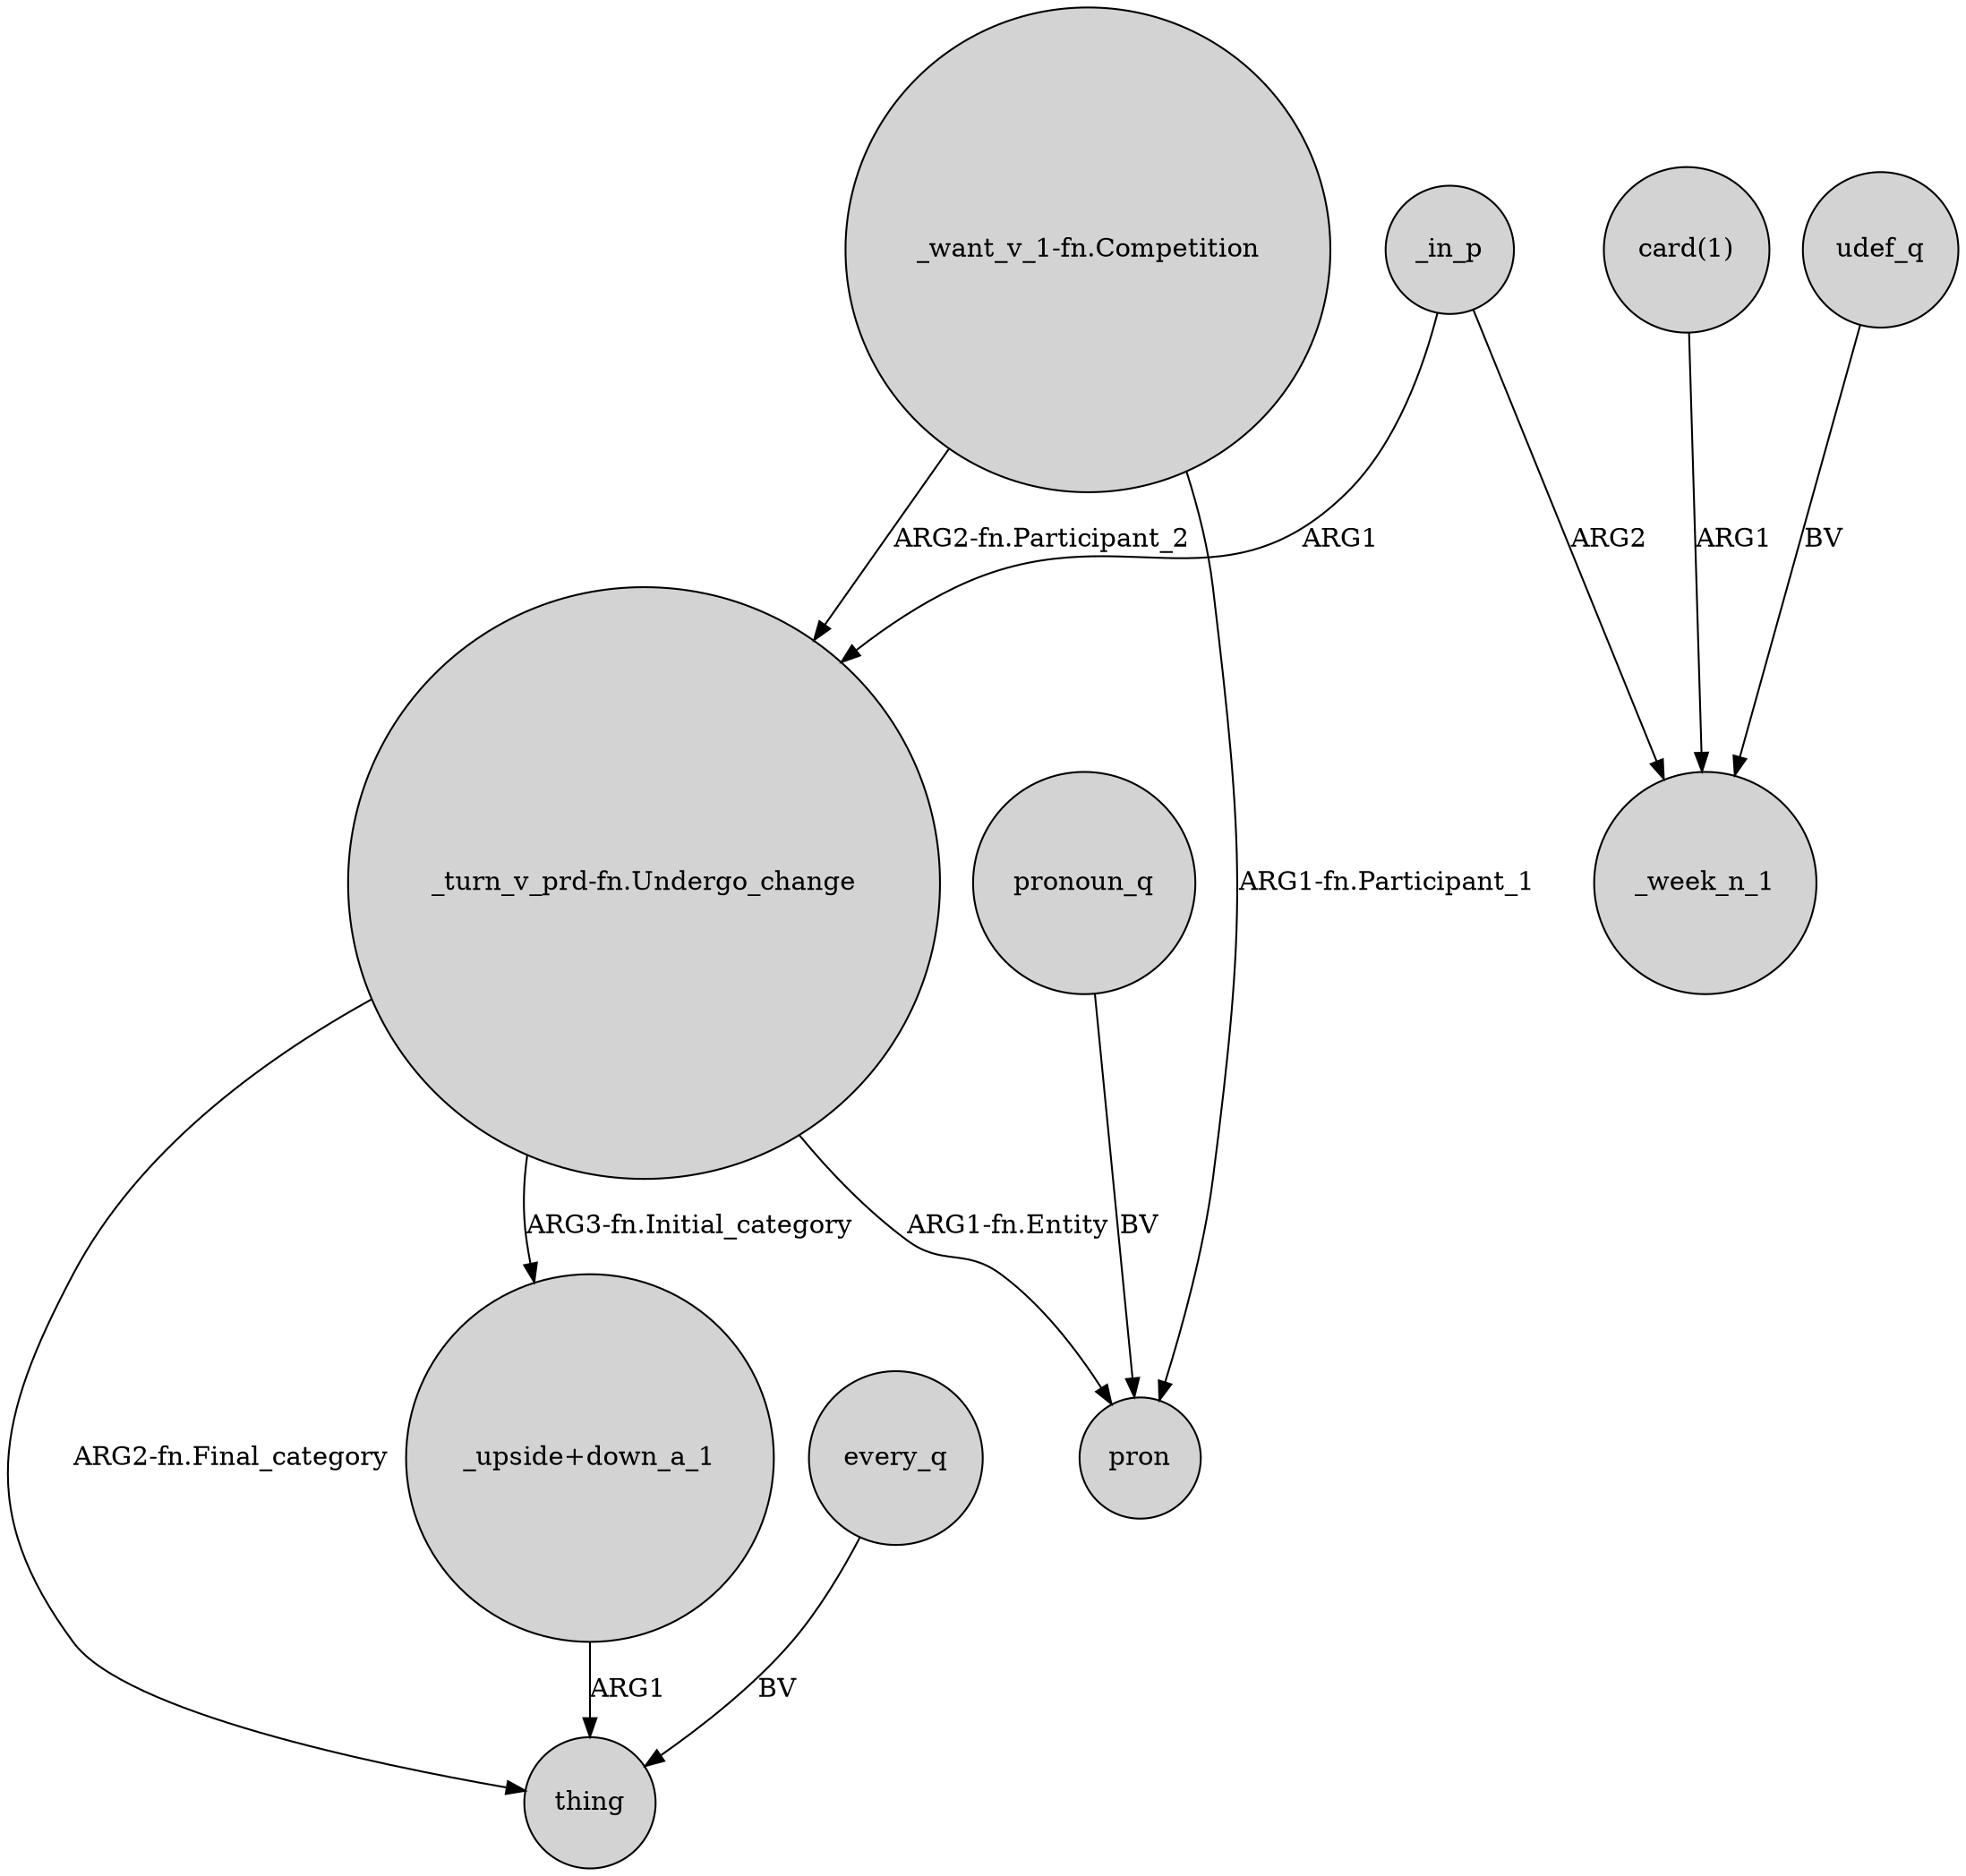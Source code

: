 digraph {
	node [shape=circle style=filled]
	"_turn_v_prd-fn.Undergo_change" -> thing [label="ARG2-fn.Final_category"]
	"card(1)" -> _week_n_1 [label=ARG1]
	_in_p -> "_turn_v_prd-fn.Undergo_change" [label=ARG1]
	"_turn_v_prd-fn.Undergo_change" -> "_upside+down_a_1" [label="ARG3-fn.Initial_category"]
	"_upside+down_a_1" -> thing [label=ARG1]
	"_want_v_1-fn.Competition" -> "_turn_v_prd-fn.Undergo_change" [label="ARG2-fn.Participant_2"]
	_in_p -> _week_n_1 [label=ARG2]
	"_turn_v_prd-fn.Undergo_change" -> pron [label="ARG1-fn.Entity"]
	pronoun_q -> pron [label=BV]
	every_q -> thing [label=BV]
	udef_q -> _week_n_1 [label=BV]
	"_want_v_1-fn.Competition" -> pron [label="ARG1-fn.Participant_1"]
}
